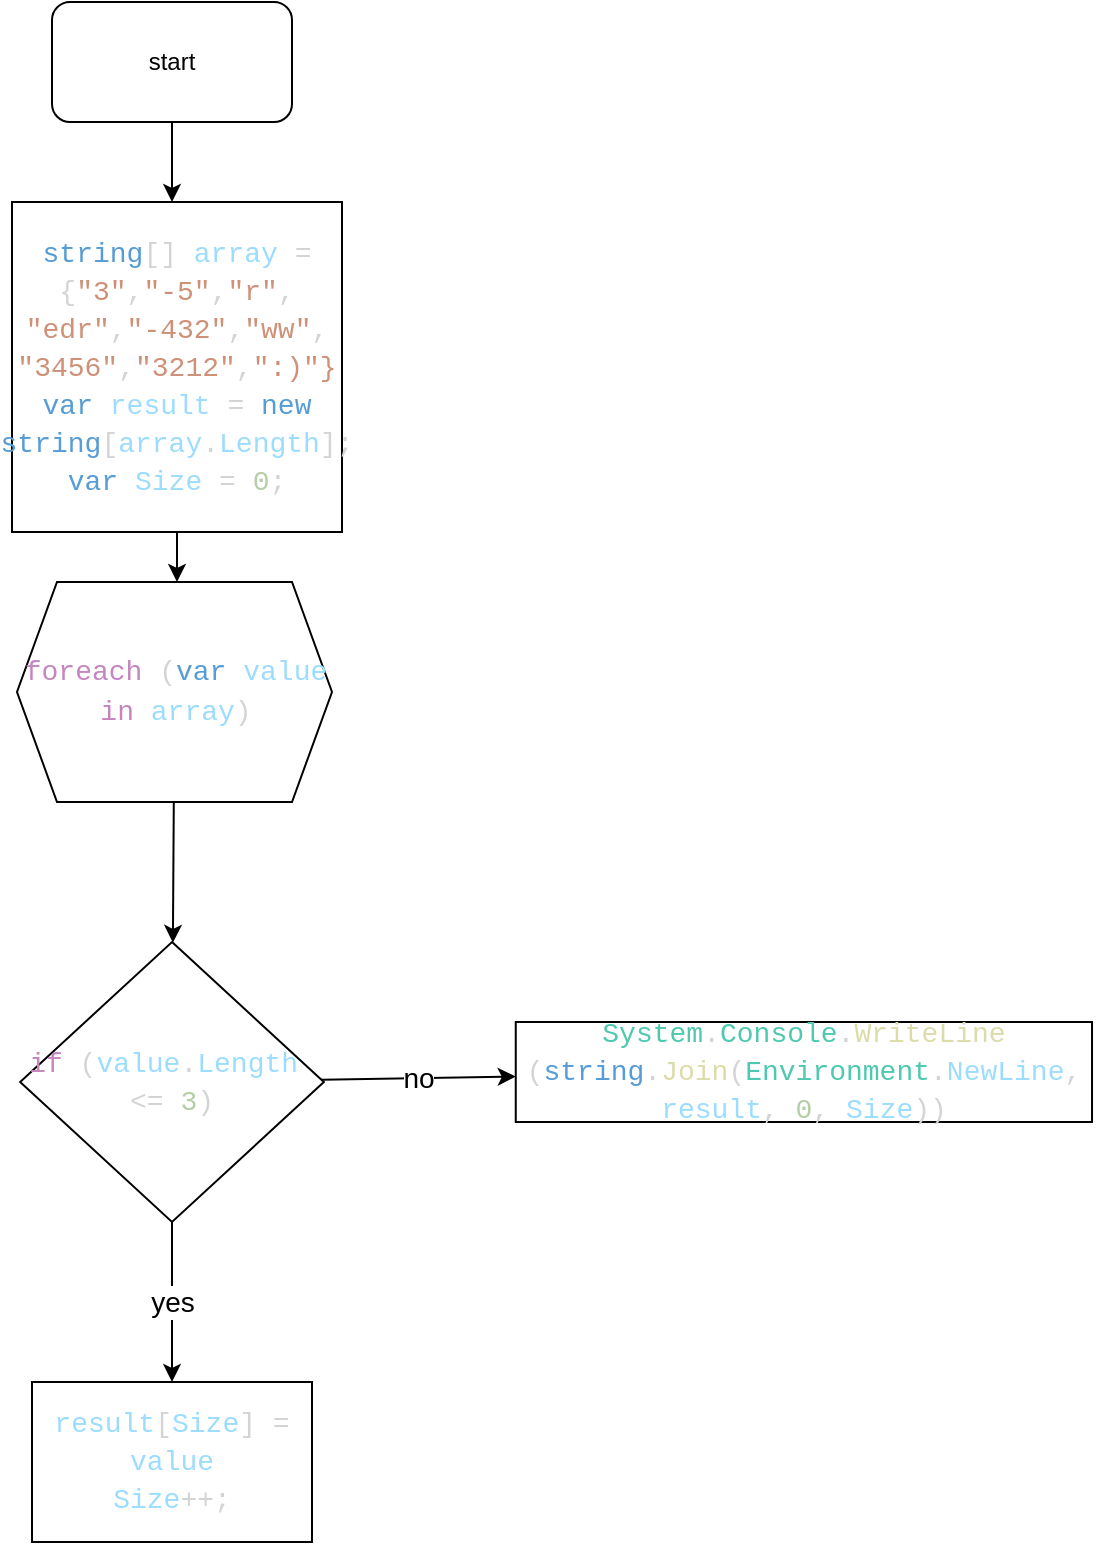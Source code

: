 <mxfile>
    <diagram id="rP996pUSLcoiejgnixum" name="Страница 1">
        <mxGraphModel dx="620" dy="375" grid="1" gridSize="10" guides="1" tooltips="1" connect="1" arrows="1" fold="1" page="1" pageScale="1" pageWidth="827" pageHeight="1169" math="0" shadow="0">
            <root>
                <mxCell id="0"/>
                <mxCell id="1" parent="0"/>
                <mxCell id="45-YGvLhNpjs_9lp8ufd-7" value="" style="edgeStyle=orthogonalEdgeStyle;rounded=0;orthogonalLoop=1;jettySize=auto;html=1;" parent="1" source="45-YGvLhNpjs_9lp8ufd-1" edge="1">
                    <mxGeometry relative="1" as="geometry">
                        <mxPoint x="320" y="140" as="targetPoint"/>
                    </mxGeometry>
                </mxCell>
                <mxCell id="45-YGvLhNpjs_9lp8ufd-1" value="start" style="rounded=1;whiteSpace=wrap;html=1;" parent="1" vertex="1">
                    <mxGeometry x="260" y="40" width="120" height="60" as="geometry"/>
                </mxCell>
                <mxCell id="45-YGvLhNpjs_9lp8ufd-11" value="" style="edgeStyle=orthogonalEdgeStyle;rounded=0;orthogonalLoop=1;jettySize=auto;html=1;" parent="1" source="45-YGvLhNpjs_9lp8ufd-8" edge="1">
                    <mxGeometry relative="1" as="geometry">
                        <mxPoint x="322.5" y="330" as="targetPoint"/>
                    </mxGeometry>
                </mxCell>
                <mxCell id="45-YGvLhNpjs_9lp8ufd-8" value="&lt;div style=&quot;color: rgb(212 , 212 , 212) ; font-family: &amp;#34;consolas&amp;#34; , &amp;#34;courier new&amp;#34; , monospace ; font-size: 14px ; line-height: 19px&quot;&gt;&lt;div&gt;&lt;span style=&quot;color: rgb(86 , 156 , 214)&quot;&gt;string&lt;/span&gt;[] &lt;span style=&quot;color: rgb(156 , 220 , 254)&quot;&gt;array&lt;/span&gt; =&lt;/div&gt;&lt;div&gt;{&lt;span style=&quot;color: rgb(206 , 145 , 120)&quot;&gt;&quot;3&quot;&lt;/span&gt;,&lt;span style=&quot;color: rgb(206 , 145 , 120)&quot;&gt;&quot;-5&quot;&lt;/span&gt;,&lt;span style=&quot;color: rgb(206 , 145 , 120)&quot;&gt;&quot;r&quot;&lt;/span&gt;,&lt;/div&gt;&lt;div&gt;&lt;span style=&quot;color: rgb(206 , 145 , 120)&quot;&gt;&quot;edr&quot;&lt;/span&gt;,&lt;span style=&quot;color: rgb(206 , 145 , 120)&quot;&gt;&quot;-432&quot;&lt;/span&gt;,&lt;span style=&quot;color: rgb(206 , 145 , 120)&quot;&gt;&quot;ww&quot;&lt;/span&gt;,&lt;/div&gt;&lt;div&gt;&lt;span style=&quot;color: rgb(206 , 145 , 120)&quot;&gt;&quot;3456&quot;&lt;/span&gt;,&lt;span style=&quot;color: rgb(206 , 145 , 120)&quot;&gt;&quot;3212&quot;&lt;/span&gt;,&lt;span style=&quot;color: rgb(206 , 145 , 120)&quot;&gt;&quot;:)&quot;}&lt;/span&gt;&lt;/div&gt;&lt;div&gt;&lt;div style=&quot;font-family: &amp;#34;consolas&amp;#34; , &amp;#34;courier new&amp;#34; , monospace ; line-height: 19px&quot;&gt;&lt;div&gt;&lt;span style=&quot;color: #569cd6&quot;&gt;var&lt;/span&gt; &lt;span style=&quot;color: #9cdcfe&quot;&gt;result&lt;/span&gt; = &lt;span style=&quot;color: #569cd6&quot;&gt;new&lt;/span&gt; &lt;span style=&quot;color: #569cd6&quot;&gt;string&lt;/span&gt;[&lt;span style=&quot;color: #9cdcfe&quot;&gt;array&lt;/span&gt;.&lt;span style=&quot;color: #9cdcfe&quot;&gt;Length&lt;/span&gt;];&lt;/div&gt;&lt;div&gt;&lt;span style=&quot;color: rgb(86 , 156 , 214)&quot;&gt;var&lt;/span&gt; &lt;span style=&quot;color: rgb(156 , 220 , 254)&quot;&gt;Size&lt;/span&gt; = &lt;span style=&quot;color: rgb(181 , 206 , 168)&quot;&gt;0&lt;/span&gt;;&lt;/div&gt;&lt;/div&gt;&lt;/div&gt;&lt;/div&gt;" style="whiteSpace=wrap;html=1;aspect=fixed;" parent="1" vertex="1">
                    <mxGeometry x="240" y="140" width="165" height="165" as="geometry"/>
                </mxCell>
                <mxCell id="4" value="" style="edgeStyle=none;html=1;fontSize=14;" edge="1" parent="1" source="2" target="3">
                    <mxGeometry relative="1" as="geometry"/>
                </mxCell>
                <mxCell id="2" value="&lt;div style=&quot;font-family: &amp;#34;consolas&amp;#34; , &amp;#34;courier new&amp;#34; , monospace ; line-height: 19px ; color: rgb(212 , 212 , 212)&quot;&gt;&lt;font style=&quot;font-size: 14px&quot;&gt;&lt;span style=&quot;color: rgb(197 , 134 , 192)&quot;&gt;foreach&lt;/span&gt; (&lt;span style=&quot;color: rgb(86 , 156 , 214)&quot;&gt;var&lt;/span&gt; &lt;span style=&quot;color: rgb(156 , 220 , 254)&quot;&gt;value&lt;/span&gt; &lt;span style=&quot;color: rgb(197 , 134 , 192)&quot;&gt;in&lt;/span&gt; &lt;span style=&quot;color: rgb(156 , 220 , 254)&quot;&gt;array&lt;/span&gt;)&lt;/font&gt;&lt;/div&gt;" style="shape=hexagon;perimeter=hexagonPerimeter2;whiteSpace=wrap;html=1;fixedSize=1;" vertex="1" parent="1">
                    <mxGeometry x="242.5" y="330" width="157.5" height="110" as="geometry"/>
                </mxCell>
                <mxCell id="6" value="yes" style="edgeStyle=none;html=1;fontSize=14;" edge="1" parent="1" source="3" target="5">
                    <mxGeometry relative="1" as="geometry"/>
                </mxCell>
                <mxCell id="8" value="no" style="edgeStyle=none;html=1;fontSize=14;" edge="1" parent="1" source="3" target="7">
                    <mxGeometry relative="1" as="geometry"/>
                </mxCell>
                <mxCell id="3" value="&lt;div style=&quot;color: rgb(212 , 212 , 212) ; font-family: &amp;#34;consolas&amp;#34; , &amp;#34;courier new&amp;#34; , monospace ; font-size: 14px ; line-height: 19px&quot;&gt;&lt;span style=&quot;color: rgb(197 , 134 , 192)&quot;&gt;if&lt;/span&gt; (&lt;span style=&quot;color: rgb(156 , 220 , 254)&quot;&gt;value&lt;/span&gt;.&lt;span style=&quot;color: rgb(156 , 220 , 254)&quot;&gt;Length&lt;/span&gt;&amp;nbsp;&lt;/div&gt;&lt;div style=&quot;color: rgb(212 , 212 , 212) ; font-family: &amp;#34;consolas&amp;#34; , &amp;#34;courier new&amp;#34; , monospace ; font-size: 14px ; line-height: 19px&quot;&gt;&amp;lt;= &lt;span style=&quot;color: rgb(181 , 206 , 168)&quot;&gt;3&lt;/span&gt;)&lt;/div&gt;" style="rhombus;whiteSpace=wrap;html=1;" vertex="1" parent="1">
                    <mxGeometry x="244.07" y="510" width="151.87" height="140" as="geometry"/>
                </mxCell>
                <mxCell id="7" value="&lt;div style=&quot;color: rgb(212 , 212 , 212) ; font-family: &amp;#34;consolas&amp;#34; , &amp;#34;courier new&amp;#34; , monospace ; font-size: 14px ; line-height: 19px&quot;&gt;&lt;span style=&quot;color: rgb(78 , 201 , 176)&quot;&gt;System&lt;/span&gt;.&lt;span style=&quot;color: rgb(78 , 201 , 176)&quot;&gt;Console&lt;/span&gt;.&lt;span style=&quot;color: rgb(220 , 220 , 170)&quot;&gt;WriteLine&lt;/span&gt;&lt;/div&gt;&lt;div style=&quot;color: rgb(212 , 212 , 212) ; font-family: &amp;#34;consolas&amp;#34; , &amp;#34;courier new&amp;#34; , monospace ; font-size: 14px ; line-height: 19px&quot;&gt;(&lt;span style=&quot;color: rgb(86 , 156 , 214)&quot;&gt;string&lt;/span&gt;.&lt;span style=&quot;color: rgb(220 , 220 , 170)&quot;&gt;Join&lt;/span&gt;(&lt;span style=&quot;color: rgb(78 , 201 , 176)&quot;&gt;Environment&lt;/span&gt;.&lt;span style=&quot;color: rgb(156 , 220 , 254)&quot;&gt;NewLine&lt;/span&gt;, &lt;span style=&quot;color: rgb(156 , 220 , 254)&quot;&gt;result&lt;/span&gt;, &lt;span style=&quot;color: rgb(181 , 206 , 168)&quot;&gt;0&lt;/span&gt;,&amp;nbsp;&lt;span style=&quot;color: rgb(156 , 220 , 254)&quot;&gt;Size&lt;/span&gt;))&lt;/div&gt;" style="whiteSpace=wrap;html=1;" vertex="1" parent="1">
                    <mxGeometry x="491.88" y="550" width="288.13" height="50" as="geometry"/>
                </mxCell>
                <mxCell id="5" value="&lt;div style=&quot;color: rgb(212 , 212 , 212) ; font-family: &amp;#34;consolas&amp;#34; , &amp;#34;courier new&amp;#34; , monospace ; font-size: 14px ; line-height: 19px&quot;&gt;&lt;div&gt;&lt;span style=&quot;color: rgb(156 , 220 , 254)&quot;&gt;result&lt;/span&gt;[&lt;span style=&quot;color: rgb(156 , 220 , 254)&quot;&gt;Size&lt;/span&gt;] = &lt;span style=&quot;color: rgb(156 , 220 , 254)&quot;&gt;value&lt;/span&gt;&lt;/div&gt;&lt;div&gt;&lt;span style=&quot;color: rgb(156 , 220 , 254)&quot;&gt;Size&lt;/span&gt;&lt;span&gt;++;&lt;/span&gt;&lt;/div&gt;&lt;/div&gt;" style="whiteSpace=wrap;html=1;" vertex="1" parent="1">
                    <mxGeometry x="250" y="730" width="140" height="80" as="geometry"/>
                </mxCell>
            </root>
        </mxGraphModel>
    </diagram>
</mxfile>